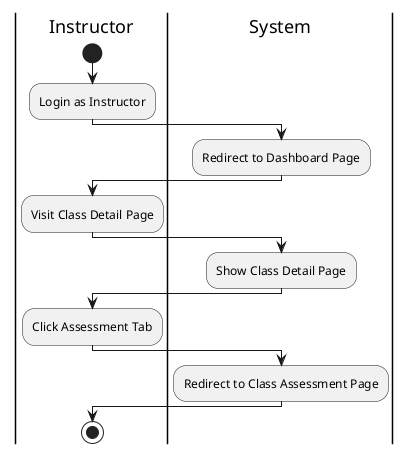 @startuml ManageAssessment
|Instructor|
start
:Login as Instructor;
|System|
:Redirect to Dashboard Page;
|Instructor|
:Visit Class Detail Page;
|System|
:Show Class Detail Page;
|Instructor|
:Click Assessment Tab;
|System|
:Redirect to Class Assessment Page;
|Instructor|
stop
@enduml

